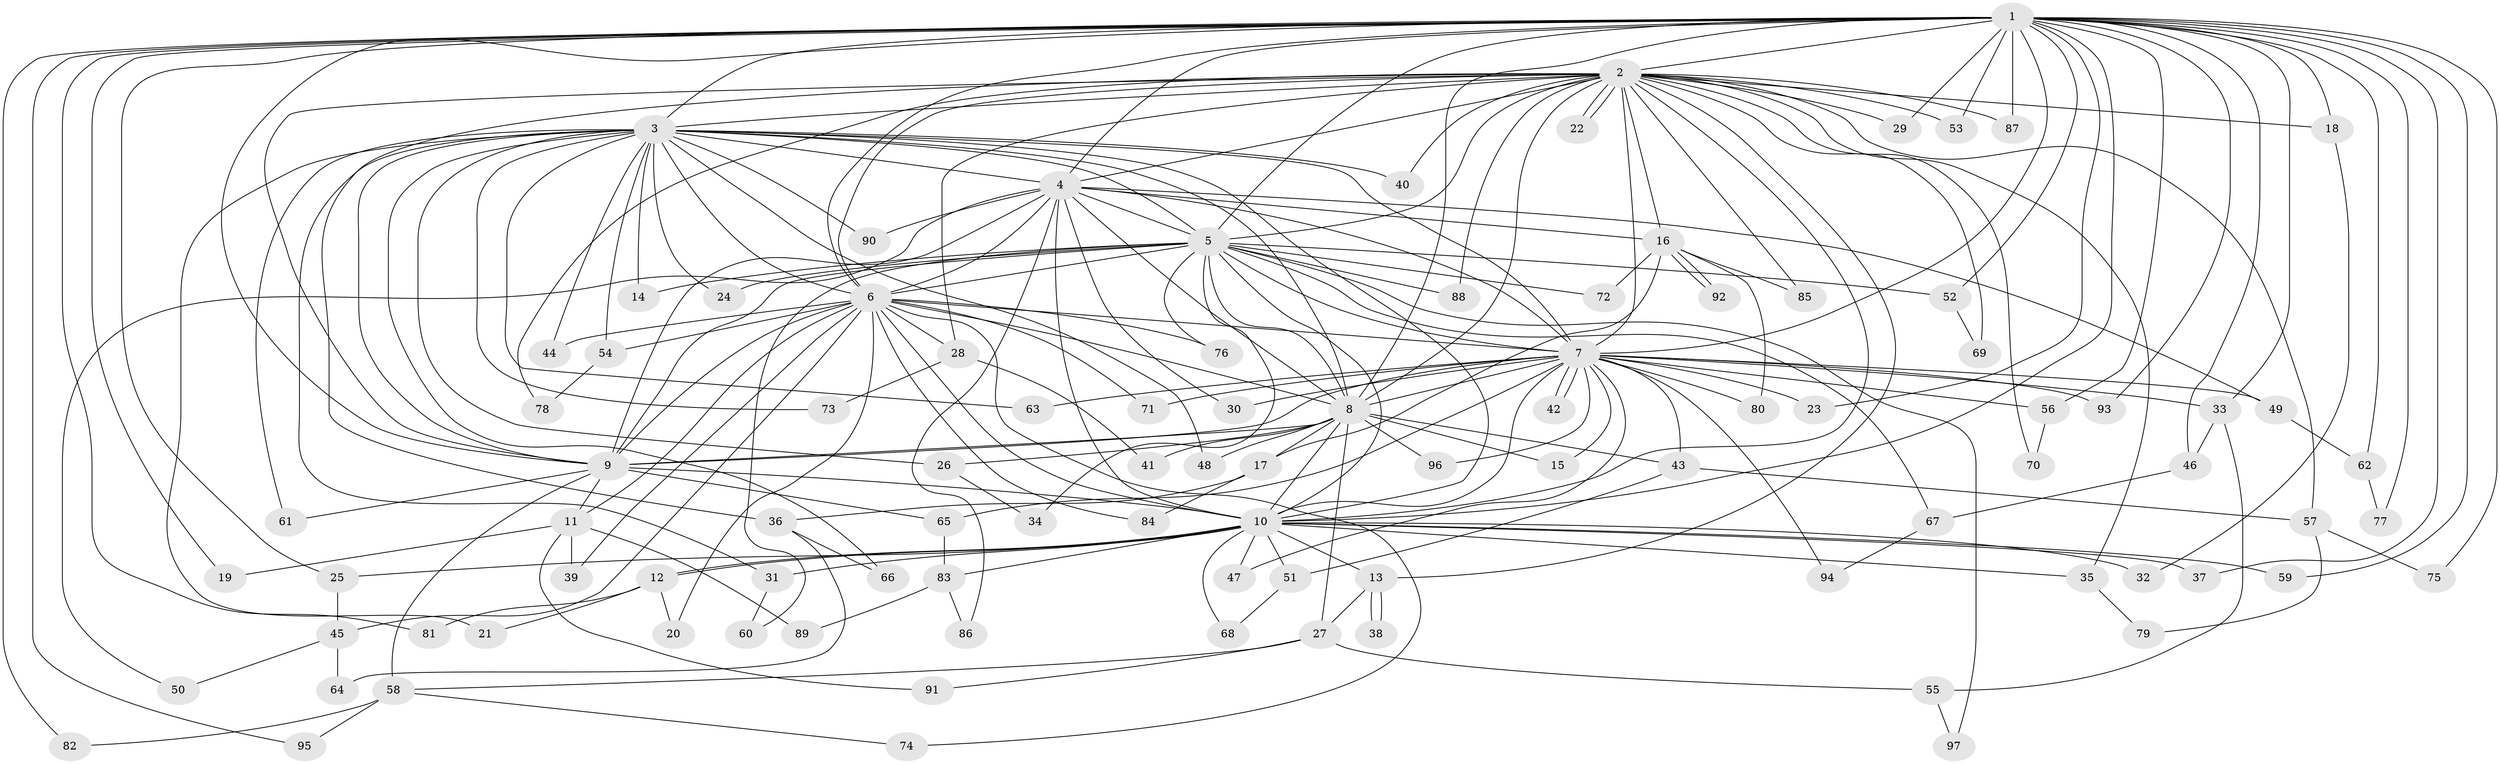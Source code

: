 // Generated by graph-tools (version 1.1) at 2025/13/03/09/25 04:13:51]
// undirected, 97 vertices, 219 edges
graph export_dot {
graph [start="1"]
  node [color=gray90,style=filled];
  1;
  2;
  3;
  4;
  5;
  6;
  7;
  8;
  9;
  10;
  11;
  12;
  13;
  14;
  15;
  16;
  17;
  18;
  19;
  20;
  21;
  22;
  23;
  24;
  25;
  26;
  27;
  28;
  29;
  30;
  31;
  32;
  33;
  34;
  35;
  36;
  37;
  38;
  39;
  40;
  41;
  42;
  43;
  44;
  45;
  46;
  47;
  48;
  49;
  50;
  51;
  52;
  53;
  54;
  55;
  56;
  57;
  58;
  59;
  60;
  61;
  62;
  63;
  64;
  65;
  66;
  67;
  68;
  69;
  70;
  71;
  72;
  73;
  74;
  75;
  76;
  77;
  78;
  79;
  80;
  81;
  82;
  83;
  84;
  85;
  86;
  87;
  88;
  89;
  90;
  91;
  92;
  93;
  94;
  95;
  96;
  97;
  1 -- 2;
  1 -- 3;
  1 -- 4;
  1 -- 5;
  1 -- 6;
  1 -- 7;
  1 -- 8;
  1 -- 9;
  1 -- 10;
  1 -- 18;
  1 -- 19;
  1 -- 23;
  1 -- 25;
  1 -- 29;
  1 -- 33;
  1 -- 37;
  1 -- 46;
  1 -- 52;
  1 -- 53;
  1 -- 56;
  1 -- 59;
  1 -- 62;
  1 -- 75;
  1 -- 77;
  1 -- 81;
  1 -- 82;
  1 -- 87;
  1 -- 93;
  1 -- 95;
  2 -- 3;
  2 -- 4;
  2 -- 5;
  2 -- 6;
  2 -- 7;
  2 -- 8;
  2 -- 9;
  2 -- 10;
  2 -- 13;
  2 -- 16;
  2 -- 18;
  2 -- 22;
  2 -- 22;
  2 -- 28;
  2 -- 29;
  2 -- 35;
  2 -- 36;
  2 -- 40;
  2 -- 53;
  2 -- 57;
  2 -- 69;
  2 -- 70;
  2 -- 78;
  2 -- 85;
  2 -- 87;
  2 -- 88;
  3 -- 4;
  3 -- 5;
  3 -- 6;
  3 -- 7;
  3 -- 8;
  3 -- 9;
  3 -- 10;
  3 -- 14;
  3 -- 21;
  3 -- 24;
  3 -- 26;
  3 -- 31;
  3 -- 40;
  3 -- 44;
  3 -- 48;
  3 -- 54;
  3 -- 61;
  3 -- 63;
  3 -- 66;
  3 -- 73;
  3 -- 90;
  4 -- 5;
  4 -- 6;
  4 -- 7;
  4 -- 8;
  4 -- 9;
  4 -- 10;
  4 -- 16;
  4 -- 30;
  4 -- 49;
  4 -- 50;
  4 -- 86;
  4 -- 90;
  5 -- 6;
  5 -- 7;
  5 -- 8;
  5 -- 9;
  5 -- 10;
  5 -- 14;
  5 -- 24;
  5 -- 34;
  5 -- 52;
  5 -- 60;
  5 -- 67;
  5 -- 72;
  5 -- 76;
  5 -- 88;
  5 -- 97;
  6 -- 7;
  6 -- 8;
  6 -- 9;
  6 -- 10;
  6 -- 11;
  6 -- 20;
  6 -- 28;
  6 -- 39;
  6 -- 44;
  6 -- 45;
  6 -- 54;
  6 -- 71;
  6 -- 74;
  6 -- 76;
  6 -- 84;
  7 -- 8;
  7 -- 9;
  7 -- 10;
  7 -- 15;
  7 -- 23;
  7 -- 30;
  7 -- 33;
  7 -- 42;
  7 -- 42;
  7 -- 43;
  7 -- 47;
  7 -- 49;
  7 -- 56;
  7 -- 63;
  7 -- 65;
  7 -- 71;
  7 -- 80;
  7 -- 93;
  7 -- 94;
  7 -- 96;
  8 -- 9;
  8 -- 10;
  8 -- 15;
  8 -- 17;
  8 -- 26;
  8 -- 27;
  8 -- 41;
  8 -- 43;
  8 -- 48;
  8 -- 96;
  9 -- 10;
  9 -- 11;
  9 -- 58;
  9 -- 61;
  9 -- 65;
  10 -- 12;
  10 -- 12;
  10 -- 13;
  10 -- 25;
  10 -- 31;
  10 -- 32;
  10 -- 35;
  10 -- 37;
  10 -- 47;
  10 -- 51;
  10 -- 59;
  10 -- 68;
  10 -- 83;
  11 -- 19;
  11 -- 39;
  11 -- 89;
  11 -- 91;
  12 -- 20;
  12 -- 21;
  12 -- 81;
  13 -- 27;
  13 -- 38;
  13 -- 38;
  16 -- 17;
  16 -- 72;
  16 -- 80;
  16 -- 85;
  16 -- 92;
  16 -- 92;
  17 -- 36;
  17 -- 84;
  18 -- 32;
  25 -- 45;
  26 -- 34;
  27 -- 55;
  27 -- 58;
  27 -- 91;
  28 -- 41;
  28 -- 73;
  31 -- 60;
  33 -- 46;
  33 -- 55;
  35 -- 79;
  36 -- 64;
  36 -- 66;
  43 -- 51;
  43 -- 57;
  45 -- 50;
  45 -- 64;
  46 -- 67;
  49 -- 62;
  51 -- 68;
  52 -- 69;
  54 -- 78;
  55 -- 97;
  56 -- 70;
  57 -- 75;
  57 -- 79;
  58 -- 74;
  58 -- 82;
  58 -- 95;
  62 -- 77;
  65 -- 83;
  67 -- 94;
  83 -- 86;
  83 -- 89;
}
